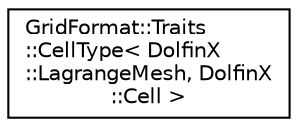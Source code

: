 digraph "Graphical Class Hierarchy"
{
 // LATEX_PDF_SIZE
  edge [fontname="Helvetica",fontsize="10",labelfontname="Helvetica",labelfontsize="10"];
  node [fontname="Helvetica",fontsize="10",shape=record];
  rankdir="LR";
  Node0 [label="GridFormat::Traits\l::CellType\< DolfinX\l::LagrangeMesh, DolfinX\l::Cell \>",height=0.2,width=0.4,color="black", fillcolor="white", style="filled",URL="$structGridFormat_1_1Traits_1_1CellType_3_01DolfinX_1_1LagrangeMesh_00_01DolfinX_1_1Cell_01_4.html",tooltip=" "];
}
